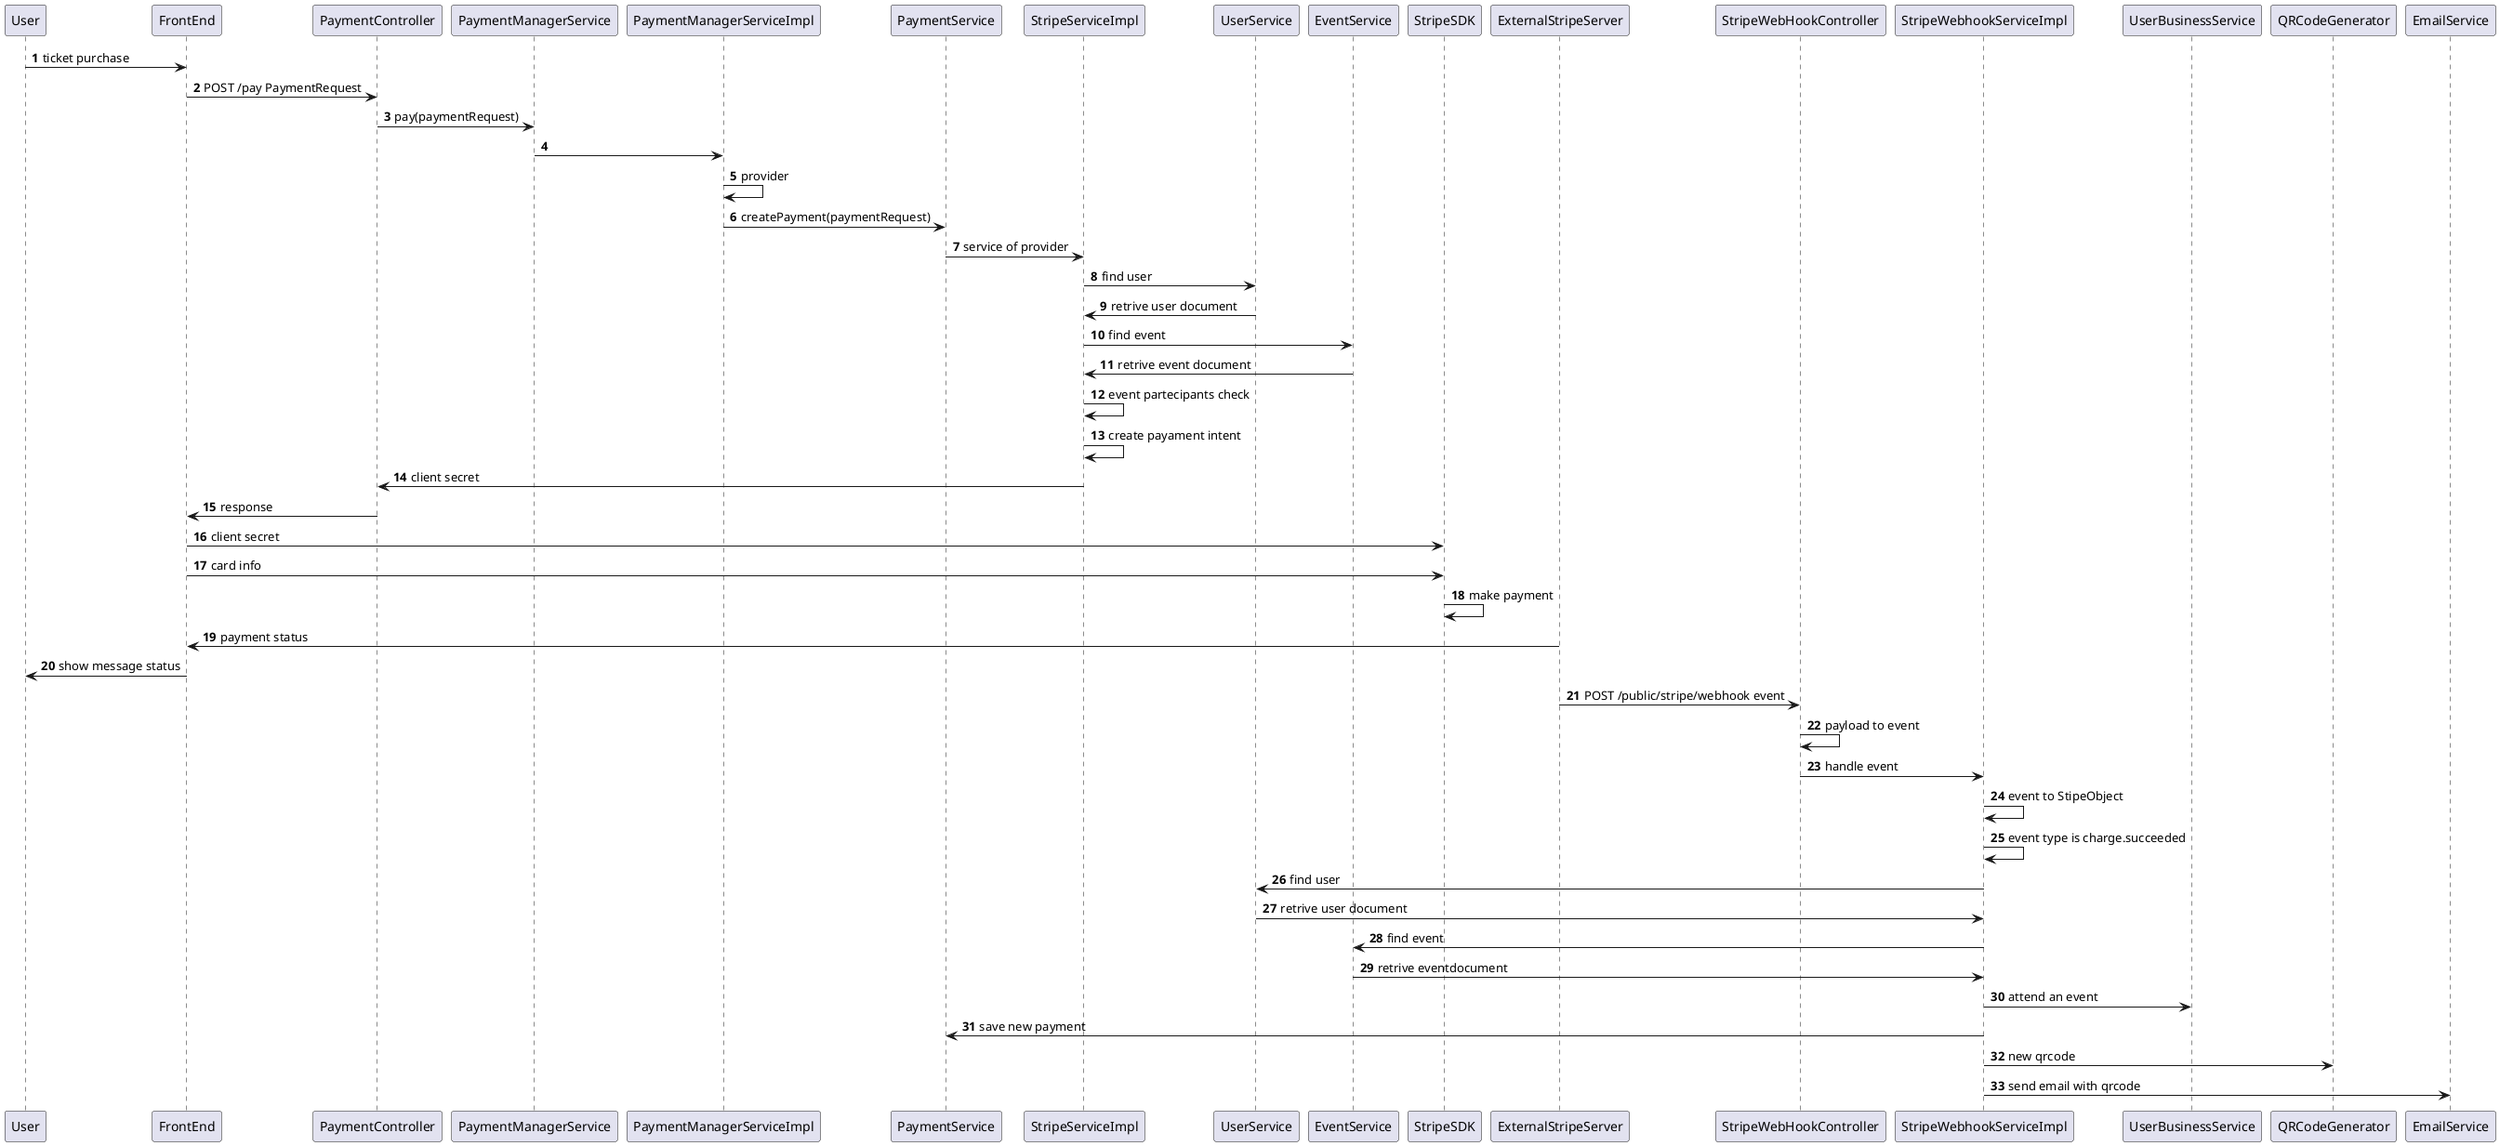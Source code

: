 @startuml
'https://plantuml.com/sequence-diagram

autonumber

User -> FrontEnd: ticket purchase
FrontEnd ->PaymentController:POST /pay PaymentRequest
PaymentController -> PaymentManagerService: pay(paymentRequest)
PaymentManagerService -> PaymentManagerServiceImpl
PaymentManagerServiceImpl -> PaymentManagerServiceImpl: provider
PaymentManagerServiceImpl -> PaymentService: createPayment(paymentRequest)
PaymentService -> StripeServiceImpl: service of provider
StripeServiceImpl -> UserService: find user
UserService -> StripeServiceImpl : retrive user document
StripeServiceImpl -> EventService: find event
EventService -> StripeServiceImpl: retrive event document
StripeServiceImpl -> StripeServiceImpl: event partecipants check
StripeServiceImpl -> StripeServiceImpl: create payament intent
StripeServiceImpl -> PaymentController: client secret
PaymentController -> FrontEnd : response
FrontEnd -> StripeSDK : client secret
FrontEnd -> StripeSDK: card info
StripeSDK -> StripeSDK: make payment
ExternalStripeServer -> FrontEnd : payment status
FrontEnd -> User : show message status
ExternalStripeServer ->  StripeWebHookController: POST /public/stripe/webhook event
StripeWebHookController -> StripeWebHookController: payload to event
StripeWebHookController -> StripeWebhookServiceImpl: handle event
StripeWebhookServiceImpl -> StripeWebhookServiceImpl: event to StipeObject
StripeWebhookServiceImpl -> StripeWebhookServiceImpl: event type is charge.succeeded
StripeWebhookServiceImpl -> UserService: find user
UserService -> StripeWebhookServiceImpl: retrive user document
StripeWebhookServiceImpl -> EventService: find event
EventService -> StripeWebhookServiceImpl: retrive eventdocument
StripeWebhookServiceImpl -> UserBusinessService: attend an event
StripeWebhookServiceImpl -> PaymentService: save new payment
StripeWebhookServiceImpl -> QRCodeGenerator: new qrcode
StripeWebhookServiceImpl -> EmailService: send email with qrcode







@enduml